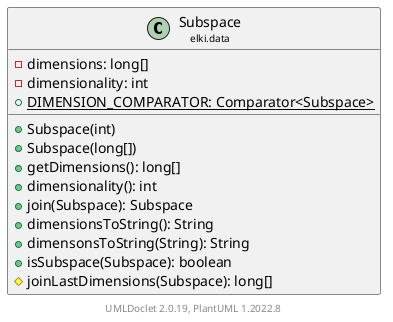 @startuml
    remove .*\.(Instance|Par|Parameterizer|Factory)$
    set namespaceSeparator none
    hide empty fields
    hide empty methods

    class "<size:14>Subspace\n<size:10>elki.data" as elki.data.Subspace [[Subspace.html]] {
        -dimensions: long[]
        -dimensionality: int
        {static} +DIMENSION_COMPARATOR: Comparator<Subspace>
        +Subspace(int)
        +Subspace(long[])
        +getDimensions(): long[]
        +dimensionality(): int
        +join(Subspace): Subspace
        +dimensionsToString(): String
        +dimensonsToString(String): String
        +isSubspace(Subspace): boolean
        #joinLastDimensions(Subspace): long[]
    }

    center footer UMLDoclet 2.0.19, PlantUML 1.2022.8
@enduml
